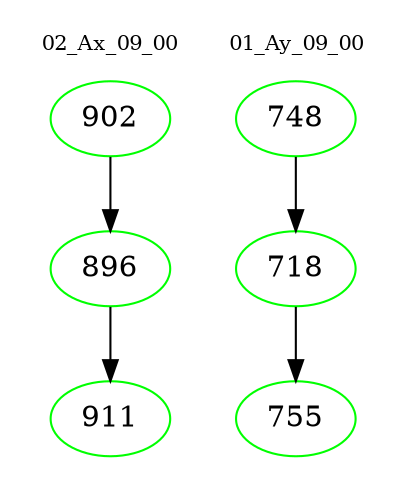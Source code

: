 digraph{
subgraph cluster_0 {
color = white
label = "02_Ax_09_00";
fontsize=10;
T0_902 [label="902", color="green"]
T0_902 -> T0_896 [color="black"]
T0_896 [label="896", color="green"]
T0_896 -> T0_911 [color="black"]
T0_911 [label="911", color="green"]
}
subgraph cluster_1 {
color = white
label = "01_Ay_09_00";
fontsize=10;
T1_748 [label="748", color="green"]
T1_748 -> T1_718 [color="black"]
T1_718 [label="718", color="green"]
T1_718 -> T1_755 [color="black"]
T1_755 [label="755", color="green"]
}
}
